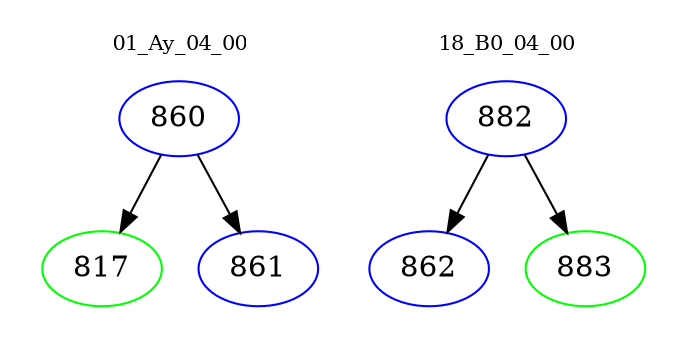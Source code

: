 digraph{
subgraph cluster_0 {
color = white
label = "01_Ay_04_00";
fontsize=10;
T0_860 [label="860", color="blue"]
T0_860 -> T0_817 [color="black"]
T0_817 [label="817", color="green"]
T0_860 -> T0_861 [color="black"]
T0_861 [label="861", color="blue"]
}
subgraph cluster_1 {
color = white
label = "18_B0_04_00";
fontsize=10;
T1_882 [label="882", color="blue"]
T1_882 -> T1_862 [color="black"]
T1_862 [label="862", color="blue"]
T1_882 -> T1_883 [color="black"]
T1_883 [label="883", color="green"]
}
}
